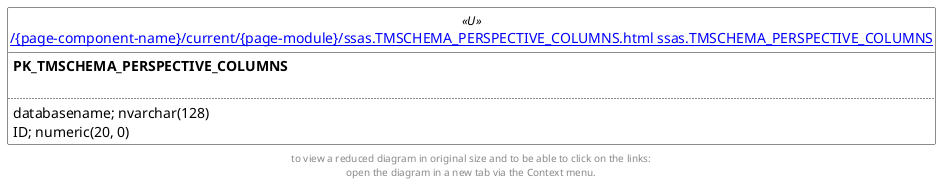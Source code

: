 @startuml
left to right direction
'top to bottom direction
hide circle
'avoide "." issues:
set namespaceSeparator none


skinparam class {
  BackgroundColor White
  BackgroundColor<<FN>> Yellow
  BackgroundColor<<FS>> Yellow
  BackgroundColor<<FT>> LightGray
  BackgroundColor<<IF>> Yellow
  BackgroundColor<<IS>> Yellow
  BackgroundColor<<P>> Aqua
  BackgroundColor<<PC>> Aqua
  BackgroundColor<<SN>> Yellow
  BackgroundColor<<SO>> SlateBlue
  BackgroundColor<<TF>> LightGray
  BackgroundColor<<TR>> Tomato
  BackgroundColor<<U>> White
  BackgroundColor<<V>> WhiteSmoke
  BackgroundColor<<X>> Aqua
}


entity "[[{site-url}/{page-component-name}/current/{page-module}/ssas.TMSCHEMA_PERSPECTIVE_COLUMNS.html ssas.TMSCHEMA_PERSPECTIVE_COLUMNS]]" as ssas.TMSCHEMA_PERSPECTIVE_COLUMNS << U >> {
**PK_TMSCHEMA_PERSPECTIVE_COLUMNS**

..
databasename; nvarchar(128)
ID; numeric(20, 0)
}


footer
to view a reduced diagram in original size and to be able to click on the links:
open the diagram in a new tab via the Context menu.
end footer

@enduml

